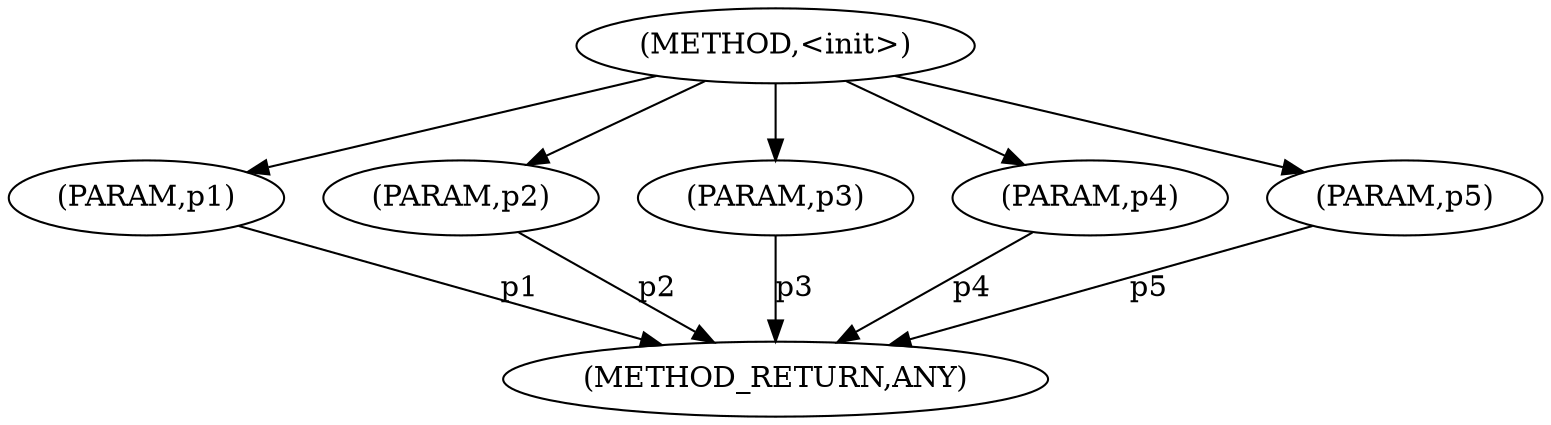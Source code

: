 digraph "&lt;init&gt;" {  
"1073" [label = <(METHOD,&lt;init&gt;)> ]
"1080" [label = <(METHOD_RETURN,ANY)> ]
"1074" [label = <(PARAM,p1)> ]
"1075" [label = <(PARAM,p2)> ]
"1076" [label = <(PARAM,p3)> ]
"1077" [label = <(PARAM,p4)> ]
"1078" [label = <(PARAM,p5)> ]
  "1074" -> "1080"  [ label = "p1"] 
  "1075" -> "1080"  [ label = "p2"] 
  "1076" -> "1080"  [ label = "p3"] 
  "1077" -> "1080"  [ label = "p4"] 
  "1078" -> "1080"  [ label = "p5"] 
  "1073" -> "1074" 
  "1073" -> "1075" 
  "1073" -> "1076" 
  "1073" -> "1077" 
  "1073" -> "1078" 
}
